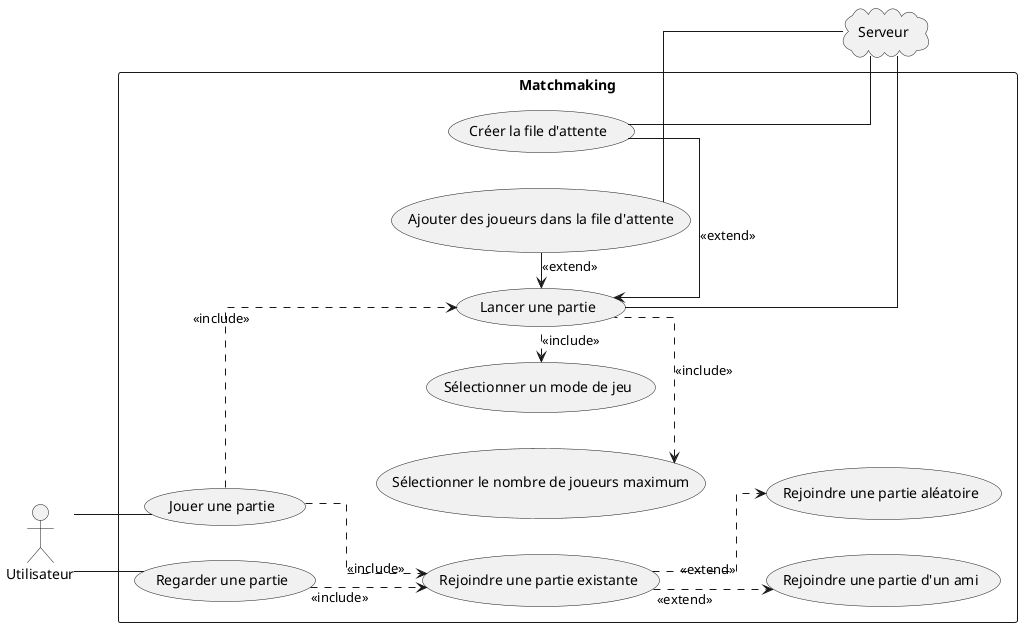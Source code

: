 @startuml MatchMakingUseCase

left to right direction
actor Utilisateur as user
skinparam linetype ortho

'#TODO: should we add join as viewer in matchmaking
together {
    cloud "Serveur" as server

    rectangle "Matchmaking" as matchmaking {
        usecase "Jouer une partie" as play_game
        usecase "Regarder une partie" as watch_game

        usecase "Lancer une partie" as start_game
        usecase "Rejoindre une partie existante" as join_existing_party

        usecase "Rejoindre une partie d'un ami" as join_a_friend
        usecase "Rejoindre une partie aléatoire" as join_a_random_party

        usecase "Sélectionner un mode de jeu" as select_gamemode

        usecase "Sélectionner le nombre de joueurs maximum" as select_number_of_players

        usecase "Créer la file d'attente" as create_queue
        usecase "Ajouter des joueurs dans la file d'attente" as add_players_to_queue
    }
}
user -- play_game
user -- watch_game

play_game .-> start_game: <<include>>
play_game .-> join_existing_party : <<include>>

watch_game .-> join_existing_party : <<include>>

join_existing_party .-> join_a_friend : <<extend>>
join_existing_party .-> join_a_random_party : <<extend>>

start_game .left-> select_gamemode: <<include>>
start_game .left-> select_number_of_players : <<include>>
start_game <- create_queue: <<extend>>
start_game <- add_players_to_queue: <<extend>>

create_queue -- server
add_players_to_queue -- server
start_game -- server

 
@enduml
